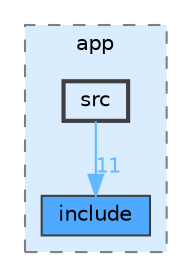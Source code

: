 digraph "C:/Users/Muddyblack/Downloads/MetaDataEditorCpp/src/app/src"
{
 // LATEX_PDF_SIZE
  bgcolor="transparent";
  edge [fontname=Helvetica,fontsize=10,labelfontname=Helvetica,labelfontsize=10];
  node [fontname=Helvetica,fontsize=10,shape=box,height=0.2,width=0.4];
  compound=true
  subgraph clusterdir_5194e5fea318fda12687127c23f8aba1 {
    graph [ bgcolor="#daedff", pencolor="grey50", label="app", fontname=Helvetica,fontsize=10 style="filled,dashed", URL="dir_5194e5fea318fda12687127c23f8aba1.html",tooltip=""]
  dir_7c2f2d2d99654f8da238c9d6523cfb31 [label="include", fillcolor="#4ea9ff", color="grey25", style="filled", URL="dir_7c2f2d2d99654f8da238c9d6523cfb31.html",tooltip=""];
  dir_2fc95bd087e09d964df8e9d0b1c0661a [label="src", fillcolor="#daedff", color="grey25", style="filled,bold", URL="dir_2fc95bd087e09d964df8e9d0b1c0661a.html",tooltip=""];
  }
  dir_2fc95bd087e09d964df8e9d0b1c0661a->dir_7c2f2d2d99654f8da238c9d6523cfb31 [headlabel="11", labeldistance=1.5 headhref="dir_000003_000001.html" color="steelblue1" fontcolor="steelblue1"];
}
